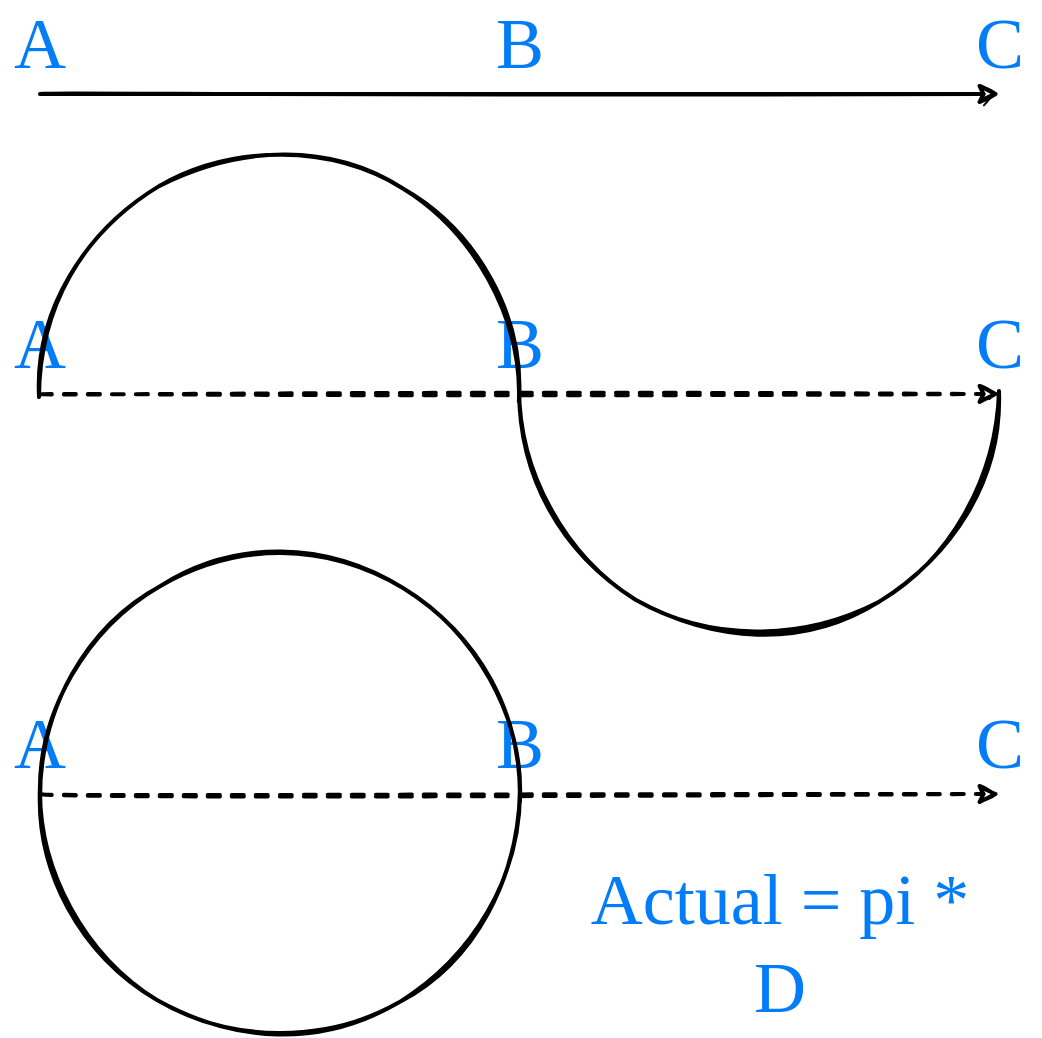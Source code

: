 <mxfile version="16.5.1" type="device"><diagram id="3BZdFz9BDEI62jo-eF8k" name="Page-1"><mxGraphModel dx="1106" dy="997" grid="1" gridSize="10" guides="1" tooltips="1" connect="1" arrows="1" fold="1" page="1" pageScale="1" pageWidth="1600" pageHeight="1200" math="0" shadow="0"><root><mxCell id="0"/><mxCell id="1" parent="0"/><mxCell id="niP5YQRSX9ksLez8Ph4Y-3" value="" style="group" vertex="1" connectable="0" parent="1"><mxGeometry x="120" y="90" width="520" height="510" as="geometry"/></mxCell><mxCell id="ww3587tznn00mxLisWe5-7" value="A" style="text;html=1;strokeColor=none;fillColor=none;align=center;verticalAlign=middle;whiteSpace=wrap;rounded=0;fontFamily=FZJingLeiS-R-GB;fontSize=36;fontColor=#027CF7;" parent="niP5YQRSX9ksLez8Ph4Y-3" vertex="1"><mxGeometry y="150" width="40" height="30" as="geometry"/></mxCell><mxCell id="ww3587tznn00mxLisWe5-8" value="B" style="text;html=1;strokeColor=none;fillColor=none;align=center;verticalAlign=middle;whiteSpace=wrap;rounded=0;fontFamily=FZJingLeiS-R-GB;fontSize=36;fontColor=#027CF7;" parent="niP5YQRSX9ksLez8Ph4Y-3" vertex="1"><mxGeometry x="240" y="150" width="40" height="30" as="geometry"/></mxCell><mxCell id="ww3587tznn00mxLisWe5-9" value="C" style="text;html=1;strokeColor=none;fillColor=none;align=center;verticalAlign=middle;whiteSpace=wrap;rounded=0;fontFamily=FZJingLeiS-R-GB;fontSize=36;fontColor=#027CF7;" parent="niP5YQRSX9ksLez8Ph4Y-3" vertex="1"><mxGeometry x="480" y="150" width="40" height="30" as="geometry"/></mxCell><mxCell id="ww3587tznn00mxLisWe5-1" value="A" style="text;html=1;strokeColor=none;fillColor=none;align=center;verticalAlign=middle;whiteSpace=wrap;rounded=0;fontFamily=FZJingLeiS-R-GB;fontSize=36;fontColor=#027CF7;" parent="niP5YQRSX9ksLez8Ph4Y-3" vertex="1"><mxGeometry width="40" height="30" as="geometry"/></mxCell><mxCell id="ww3587tznn00mxLisWe5-2" value="B" style="text;html=1;strokeColor=none;fillColor=none;align=center;verticalAlign=middle;whiteSpace=wrap;rounded=0;fontFamily=FZJingLeiS-R-GB;fontSize=36;fontColor=#027CF7;" parent="niP5YQRSX9ksLez8Ph4Y-3" vertex="1"><mxGeometry x="240" width="40" height="30" as="geometry"/></mxCell><mxCell id="ww3587tznn00mxLisWe5-3" value="C" style="text;html=1;strokeColor=none;fillColor=none;align=center;verticalAlign=middle;whiteSpace=wrap;rounded=0;fontFamily=FZJingLeiS-R-GB;fontSize=36;fontColor=#027CF7;" parent="niP5YQRSX9ksLez8Ph4Y-3" vertex="1"><mxGeometry x="480" width="40" height="30" as="geometry"/></mxCell><mxCell id="ww3587tznn00mxLisWe5-11" value="" style="endArrow=classic;html=1;sketch=1;fontFamily=FZJingLeiS-R-GB;fontSize=36;fontColor=#027CF7;strokeWidth=2;curved=1;" parent="niP5YQRSX9ksLez8Ph4Y-3" edge="1"><mxGeometry width="50" height="50" relative="1" as="geometry"><mxPoint x="20" y="40" as="sourcePoint"/><mxPoint x="500" y="40" as="targetPoint"/></mxGeometry></mxCell><mxCell id="ww3587tznn00mxLisWe5-12" value="" style="endArrow=classic;html=1;sketch=1;fontFamily=FZJingLeiS-R-GB;fontSize=36;fontColor=#027CF7;strokeWidth=2;curved=1;dashed=1;" parent="niP5YQRSX9ksLez8Ph4Y-3" edge="1"><mxGeometry width="50" height="50" relative="1" as="geometry"><mxPoint x="20" y="190" as="sourcePoint"/><mxPoint x="500" y="190" as="targetPoint"/></mxGeometry></mxCell><mxCell id="ww3587tznn00mxLisWe5-14" value="A" style="text;html=1;strokeColor=none;fillColor=none;align=center;verticalAlign=middle;whiteSpace=wrap;rounded=0;fontFamily=FZJingLeiS-R-GB;fontSize=36;fontColor=#027CF7;" parent="niP5YQRSX9ksLez8Ph4Y-3" vertex="1"><mxGeometry y="350" width="40" height="30" as="geometry"/></mxCell><mxCell id="ww3587tznn00mxLisWe5-15" value="B" style="text;html=1;strokeColor=none;fillColor=none;align=center;verticalAlign=middle;whiteSpace=wrap;rounded=0;fontFamily=FZJingLeiS-R-GB;fontSize=36;fontColor=#027CF7;" parent="niP5YQRSX9ksLez8Ph4Y-3" vertex="1"><mxGeometry x="240" y="350" width="40" height="30" as="geometry"/></mxCell><mxCell id="ww3587tznn00mxLisWe5-16" value="C" style="text;html=1;strokeColor=none;fillColor=none;align=center;verticalAlign=middle;whiteSpace=wrap;rounded=0;fontFamily=FZJingLeiS-R-GB;fontSize=36;fontColor=#027CF7;" parent="niP5YQRSX9ksLez8Ph4Y-3" vertex="1"><mxGeometry x="480" y="350" width="40" height="30" as="geometry"/></mxCell><mxCell id="ww3587tznn00mxLisWe5-17" value="" style="endArrow=classic;html=1;sketch=1;fontFamily=FZJingLeiS-R-GB;fontSize=36;fontColor=#027CF7;strokeWidth=2;curved=1;dashed=1;" parent="niP5YQRSX9ksLez8Ph4Y-3" edge="1"><mxGeometry width="50" height="50" relative="1" as="geometry"><mxPoint x="20" y="390" as="sourcePoint"/><mxPoint x="500" y="390" as="targetPoint"/></mxGeometry></mxCell><mxCell id="ww3587tznn00mxLisWe5-19" value="Actual = pi * D" style="text;html=1;strokeColor=none;fillColor=none;align=center;verticalAlign=middle;whiteSpace=wrap;rounded=0;fontFamily=FZJingLeiS-R-GB;fontSize=36;fontColor=#027CF7;" parent="niP5YQRSX9ksLez8Ph4Y-3" vertex="1"><mxGeometry x="280" y="450" width="220" height="30" as="geometry"/></mxCell><mxCell id="ww3587tznn00mxLisWe5-21" value="" style="verticalLabelPosition=bottom;verticalAlign=top;html=1;shape=mxgraph.basic.arc;startAngle=0.498;endAngle=0.005;sketch=1;fontFamily=FZJingLeiS-R-GB;fontSize=36;fontColor=#027CF7;strokeWidth=2;fillColor=none;rotation=90;" parent="niP5YQRSX9ksLez8Ph4Y-3" vertex="1"><mxGeometry x="19.5" y="70" width="240" height="240" as="geometry"/></mxCell><mxCell id="ww3587tznn00mxLisWe5-22" value="" style="verticalLabelPosition=bottom;verticalAlign=top;html=1;shape=mxgraph.basic.arc;startAngle=0.498;endAngle=0.005;sketch=1;fontFamily=FZJingLeiS-R-GB;fontSize=36;fontColor=#027CF7;strokeWidth=2;fillColor=none;rotation=-90;" parent="niP5YQRSX9ksLez8Ph4Y-3" vertex="1"><mxGeometry x="259.5" y="70" width="240" height="240" as="geometry"/></mxCell><mxCell id="niP5YQRSX9ksLez8Ph4Y-1" value="" style="verticalLabelPosition=bottom;verticalAlign=top;html=1;shape=mxgraph.basic.arc;startAngle=0.498;endAngle=0.005;sketch=1;fontFamily=FZJingLeiS-R-GB;fontSize=36;fontColor=#027CF7;strokeWidth=2;fillColor=none;rotation=90;" vertex="1" parent="niP5YQRSX9ksLez8Ph4Y-3"><mxGeometry x="20" y="270" width="240" height="240" as="geometry"/></mxCell><mxCell id="niP5YQRSX9ksLez8Ph4Y-2" value="" style="verticalLabelPosition=bottom;verticalAlign=top;html=1;shape=mxgraph.basic.arc;startAngle=0.498;endAngle=0.005;sketch=1;fontFamily=FZJingLeiS-R-GB;fontSize=36;fontColor=#027CF7;strokeWidth=2;fillColor=none;rotation=-90;" vertex="1" parent="niP5YQRSX9ksLez8Ph4Y-3"><mxGeometry x="20" y="270" width="240" height="240" as="geometry"/></mxCell></root></mxGraphModel></diagram></mxfile>